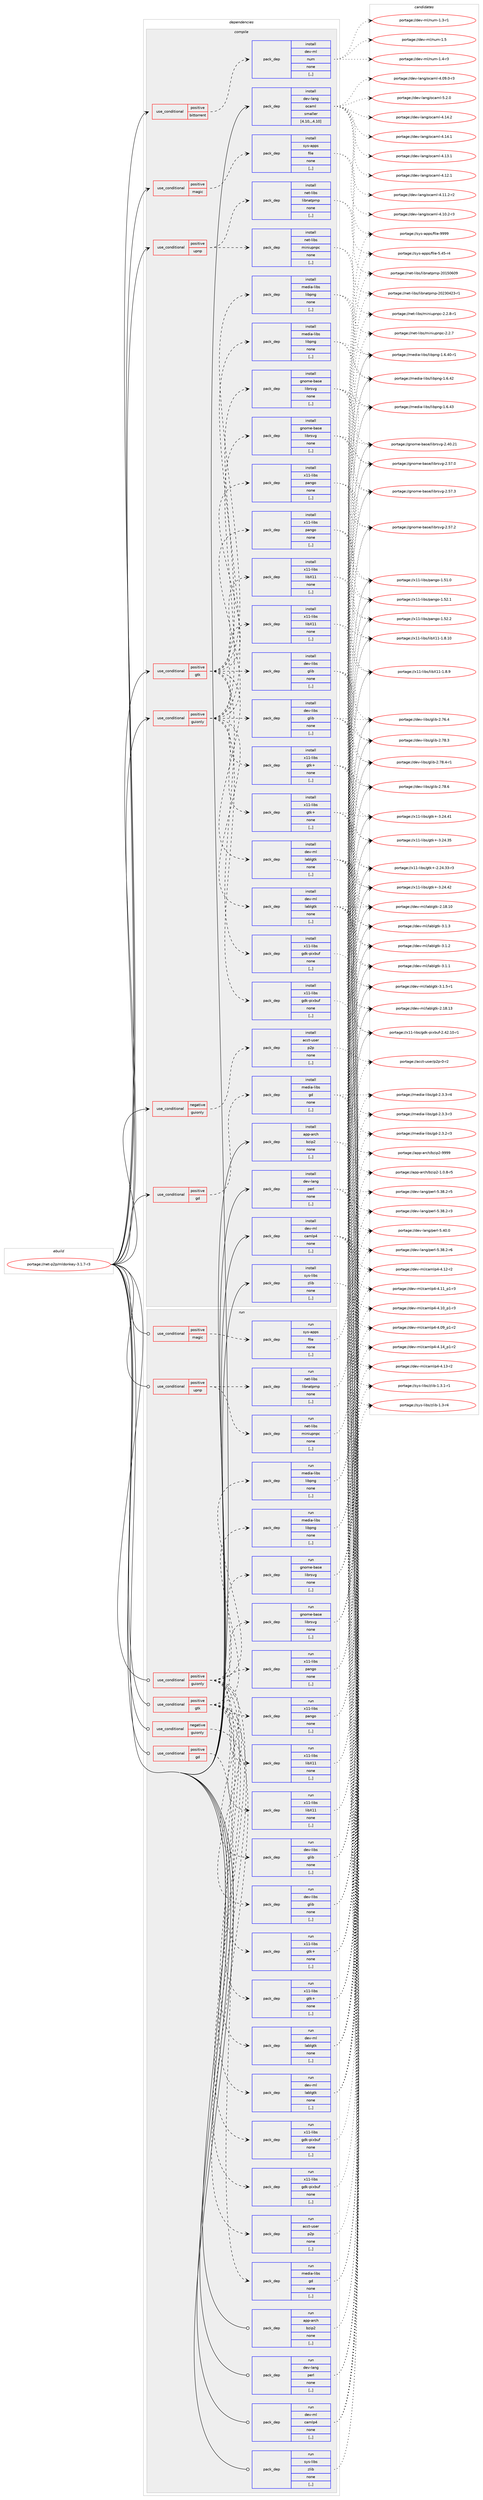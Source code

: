 digraph prolog {

# *************
# Graph options
# *************

newrank=true;
concentrate=true;
compound=true;
graph [rankdir=LR,fontname=Helvetica,fontsize=10,ranksep=1.5];#, ranksep=2.5, nodesep=0.2];
edge  [arrowhead=vee];
node  [fontname=Helvetica,fontsize=10];

# **********
# The ebuild
# **********

subgraph cluster_leftcol {
color=gray;
label=<<i>ebuild</i>>;
id [label="portage://net-p2p/mldonkey-3.1.7-r3", color=red, width=4, href="../net-p2p/mldonkey-3.1.7-r3.svg"];
}

# ****************
# The dependencies
# ****************

subgraph cluster_midcol {
color=gray;
label=<<i>dependencies</i>>;
subgraph cluster_compile {
fillcolor="#eeeeee";
style=filled;
label=<<i>compile</i>>;
subgraph cond100665 {
dependency381813 [label=<<TABLE BORDER="0" CELLBORDER="1" CELLSPACING="0" CELLPADDING="4"><TR><TD ROWSPAN="3" CELLPADDING="10">use_conditional</TD></TR><TR><TD>negative</TD></TR><TR><TD>guionly</TD></TR></TABLE>>, shape=none, color=red];
subgraph pack278404 {
dependency381814 [label=<<TABLE BORDER="0" CELLBORDER="1" CELLSPACING="0" CELLPADDING="4" WIDTH="220"><TR><TD ROWSPAN="6" CELLPADDING="30">pack_dep</TD></TR><TR><TD WIDTH="110">install</TD></TR><TR><TD>acct-user</TD></TR><TR><TD>p2p</TD></TR><TR><TD>none</TD></TR><TR><TD>[,,]</TD></TR></TABLE>>, shape=none, color=blue];
}
dependency381813:e -> dependency381814:w [weight=20,style="dashed",arrowhead="vee"];
}
id:e -> dependency381813:w [weight=20,style="solid",arrowhead="vee"];
subgraph cond100666 {
dependency381815 [label=<<TABLE BORDER="0" CELLBORDER="1" CELLSPACING="0" CELLPADDING="4"><TR><TD ROWSPAN="3" CELLPADDING="10">use_conditional</TD></TR><TR><TD>positive</TD></TR><TR><TD>bittorrent</TD></TR></TABLE>>, shape=none, color=red];
subgraph pack278405 {
dependency381816 [label=<<TABLE BORDER="0" CELLBORDER="1" CELLSPACING="0" CELLPADDING="4" WIDTH="220"><TR><TD ROWSPAN="6" CELLPADDING="30">pack_dep</TD></TR><TR><TD WIDTH="110">install</TD></TR><TR><TD>dev-ml</TD></TR><TR><TD>num</TD></TR><TR><TD>none</TD></TR><TR><TD>[,,]</TD></TR></TABLE>>, shape=none, color=blue];
}
dependency381815:e -> dependency381816:w [weight=20,style="dashed",arrowhead="vee"];
}
id:e -> dependency381815:w [weight=20,style="solid",arrowhead="vee"];
subgraph cond100667 {
dependency381817 [label=<<TABLE BORDER="0" CELLBORDER="1" CELLSPACING="0" CELLPADDING="4"><TR><TD ROWSPAN="3" CELLPADDING="10">use_conditional</TD></TR><TR><TD>positive</TD></TR><TR><TD>gd</TD></TR></TABLE>>, shape=none, color=red];
subgraph pack278406 {
dependency381818 [label=<<TABLE BORDER="0" CELLBORDER="1" CELLSPACING="0" CELLPADDING="4" WIDTH="220"><TR><TD ROWSPAN="6" CELLPADDING="30">pack_dep</TD></TR><TR><TD WIDTH="110">install</TD></TR><TR><TD>media-libs</TD></TR><TR><TD>gd</TD></TR><TR><TD>none</TD></TR><TR><TD>[,,]</TD></TR></TABLE>>, shape=none, color=blue];
}
dependency381817:e -> dependency381818:w [weight=20,style="dashed",arrowhead="vee"];
}
id:e -> dependency381817:w [weight=20,style="solid",arrowhead="vee"];
subgraph cond100668 {
dependency381819 [label=<<TABLE BORDER="0" CELLBORDER="1" CELLSPACING="0" CELLPADDING="4"><TR><TD ROWSPAN="3" CELLPADDING="10">use_conditional</TD></TR><TR><TD>positive</TD></TR><TR><TD>gtk</TD></TR></TABLE>>, shape=none, color=red];
subgraph pack278407 {
dependency381820 [label=<<TABLE BORDER="0" CELLBORDER="1" CELLSPACING="0" CELLPADDING="4" WIDTH="220"><TR><TD ROWSPAN="6" CELLPADDING="30">pack_dep</TD></TR><TR><TD WIDTH="110">install</TD></TR><TR><TD>dev-libs</TD></TR><TR><TD>glib</TD></TR><TR><TD>none</TD></TR><TR><TD>[,,]</TD></TR></TABLE>>, shape=none, color=blue];
}
dependency381819:e -> dependency381820:w [weight=20,style="dashed",arrowhead="vee"];
subgraph pack278408 {
dependency381821 [label=<<TABLE BORDER="0" CELLBORDER="1" CELLSPACING="0" CELLPADDING="4" WIDTH="220"><TR><TD ROWSPAN="6" CELLPADDING="30">pack_dep</TD></TR><TR><TD WIDTH="110">install</TD></TR><TR><TD>dev-ml</TD></TR><TR><TD>lablgtk</TD></TR><TR><TD>none</TD></TR><TR><TD>[,,]</TD></TR></TABLE>>, shape=none, color=blue];
}
dependency381819:e -> dependency381821:w [weight=20,style="dashed",arrowhead="vee"];
subgraph pack278409 {
dependency381822 [label=<<TABLE BORDER="0" CELLBORDER="1" CELLSPACING="0" CELLPADDING="4" WIDTH="220"><TR><TD ROWSPAN="6" CELLPADDING="30">pack_dep</TD></TR><TR><TD WIDTH="110">install</TD></TR><TR><TD>gnome-base</TD></TR><TR><TD>librsvg</TD></TR><TR><TD>none</TD></TR><TR><TD>[,,]</TD></TR></TABLE>>, shape=none, color=blue];
}
dependency381819:e -> dependency381822:w [weight=20,style="dashed",arrowhead="vee"];
subgraph pack278410 {
dependency381823 [label=<<TABLE BORDER="0" CELLBORDER="1" CELLSPACING="0" CELLPADDING="4" WIDTH="220"><TR><TD ROWSPAN="6" CELLPADDING="30">pack_dep</TD></TR><TR><TD WIDTH="110">install</TD></TR><TR><TD>media-libs</TD></TR><TR><TD>libpng</TD></TR><TR><TD>none</TD></TR><TR><TD>[,,]</TD></TR></TABLE>>, shape=none, color=blue];
}
dependency381819:e -> dependency381823:w [weight=20,style="dashed",arrowhead="vee"];
subgraph pack278411 {
dependency381824 [label=<<TABLE BORDER="0" CELLBORDER="1" CELLSPACING="0" CELLPADDING="4" WIDTH="220"><TR><TD ROWSPAN="6" CELLPADDING="30">pack_dep</TD></TR><TR><TD WIDTH="110">install</TD></TR><TR><TD>x11-libs</TD></TR><TR><TD>gdk-pixbuf</TD></TR><TR><TD>none</TD></TR><TR><TD>[,,]</TD></TR></TABLE>>, shape=none, color=blue];
}
dependency381819:e -> dependency381824:w [weight=20,style="dashed",arrowhead="vee"];
subgraph pack278412 {
dependency381825 [label=<<TABLE BORDER="0" CELLBORDER="1" CELLSPACING="0" CELLPADDING="4" WIDTH="220"><TR><TD ROWSPAN="6" CELLPADDING="30">pack_dep</TD></TR><TR><TD WIDTH="110">install</TD></TR><TR><TD>x11-libs</TD></TR><TR><TD>gtk+</TD></TR><TR><TD>none</TD></TR><TR><TD>[,,]</TD></TR></TABLE>>, shape=none, color=blue];
}
dependency381819:e -> dependency381825:w [weight=20,style="dashed",arrowhead="vee"];
subgraph pack278413 {
dependency381826 [label=<<TABLE BORDER="0" CELLBORDER="1" CELLSPACING="0" CELLPADDING="4" WIDTH="220"><TR><TD ROWSPAN="6" CELLPADDING="30">pack_dep</TD></TR><TR><TD WIDTH="110">install</TD></TR><TR><TD>x11-libs</TD></TR><TR><TD>libX11</TD></TR><TR><TD>none</TD></TR><TR><TD>[,,]</TD></TR></TABLE>>, shape=none, color=blue];
}
dependency381819:e -> dependency381826:w [weight=20,style="dashed",arrowhead="vee"];
subgraph pack278414 {
dependency381827 [label=<<TABLE BORDER="0" CELLBORDER="1" CELLSPACING="0" CELLPADDING="4" WIDTH="220"><TR><TD ROWSPAN="6" CELLPADDING="30">pack_dep</TD></TR><TR><TD WIDTH="110">install</TD></TR><TR><TD>x11-libs</TD></TR><TR><TD>pango</TD></TR><TR><TD>none</TD></TR><TR><TD>[,,]</TD></TR></TABLE>>, shape=none, color=blue];
}
dependency381819:e -> dependency381827:w [weight=20,style="dashed",arrowhead="vee"];
}
id:e -> dependency381819:w [weight=20,style="solid",arrowhead="vee"];
subgraph cond100669 {
dependency381828 [label=<<TABLE BORDER="0" CELLBORDER="1" CELLSPACING="0" CELLPADDING="4"><TR><TD ROWSPAN="3" CELLPADDING="10">use_conditional</TD></TR><TR><TD>positive</TD></TR><TR><TD>guionly</TD></TR></TABLE>>, shape=none, color=red];
subgraph pack278415 {
dependency381829 [label=<<TABLE BORDER="0" CELLBORDER="1" CELLSPACING="0" CELLPADDING="4" WIDTH="220"><TR><TD ROWSPAN="6" CELLPADDING="30">pack_dep</TD></TR><TR><TD WIDTH="110">install</TD></TR><TR><TD>dev-libs</TD></TR><TR><TD>glib</TD></TR><TR><TD>none</TD></TR><TR><TD>[,,]</TD></TR></TABLE>>, shape=none, color=blue];
}
dependency381828:e -> dependency381829:w [weight=20,style="dashed",arrowhead="vee"];
subgraph pack278416 {
dependency381830 [label=<<TABLE BORDER="0" CELLBORDER="1" CELLSPACING="0" CELLPADDING="4" WIDTH="220"><TR><TD ROWSPAN="6" CELLPADDING="30">pack_dep</TD></TR><TR><TD WIDTH="110">install</TD></TR><TR><TD>dev-ml</TD></TR><TR><TD>lablgtk</TD></TR><TR><TD>none</TD></TR><TR><TD>[,,]</TD></TR></TABLE>>, shape=none, color=blue];
}
dependency381828:e -> dependency381830:w [weight=20,style="dashed",arrowhead="vee"];
subgraph pack278417 {
dependency381831 [label=<<TABLE BORDER="0" CELLBORDER="1" CELLSPACING="0" CELLPADDING="4" WIDTH="220"><TR><TD ROWSPAN="6" CELLPADDING="30">pack_dep</TD></TR><TR><TD WIDTH="110">install</TD></TR><TR><TD>gnome-base</TD></TR><TR><TD>librsvg</TD></TR><TR><TD>none</TD></TR><TR><TD>[,,]</TD></TR></TABLE>>, shape=none, color=blue];
}
dependency381828:e -> dependency381831:w [weight=20,style="dashed",arrowhead="vee"];
subgraph pack278418 {
dependency381832 [label=<<TABLE BORDER="0" CELLBORDER="1" CELLSPACING="0" CELLPADDING="4" WIDTH="220"><TR><TD ROWSPAN="6" CELLPADDING="30">pack_dep</TD></TR><TR><TD WIDTH="110">install</TD></TR><TR><TD>media-libs</TD></TR><TR><TD>libpng</TD></TR><TR><TD>none</TD></TR><TR><TD>[,,]</TD></TR></TABLE>>, shape=none, color=blue];
}
dependency381828:e -> dependency381832:w [weight=20,style="dashed",arrowhead="vee"];
subgraph pack278419 {
dependency381833 [label=<<TABLE BORDER="0" CELLBORDER="1" CELLSPACING="0" CELLPADDING="4" WIDTH="220"><TR><TD ROWSPAN="6" CELLPADDING="30">pack_dep</TD></TR><TR><TD WIDTH="110">install</TD></TR><TR><TD>x11-libs</TD></TR><TR><TD>gdk-pixbuf</TD></TR><TR><TD>none</TD></TR><TR><TD>[,,]</TD></TR></TABLE>>, shape=none, color=blue];
}
dependency381828:e -> dependency381833:w [weight=20,style="dashed",arrowhead="vee"];
subgraph pack278420 {
dependency381834 [label=<<TABLE BORDER="0" CELLBORDER="1" CELLSPACING="0" CELLPADDING="4" WIDTH="220"><TR><TD ROWSPAN="6" CELLPADDING="30">pack_dep</TD></TR><TR><TD WIDTH="110">install</TD></TR><TR><TD>x11-libs</TD></TR><TR><TD>gtk+</TD></TR><TR><TD>none</TD></TR><TR><TD>[,,]</TD></TR></TABLE>>, shape=none, color=blue];
}
dependency381828:e -> dependency381834:w [weight=20,style="dashed",arrowhead="vee"];
subgraph pack278421 {
dependency381835 [label=<<TABLE BORDER="0" CELLBORDER="1" CELLSPACING="0" CELLPADDING="4" WIDTH="220"><TR><TD ROWSPAN="6" CELLPADDING="30">pack_dep</TD></TR><TR><TD WIDTH="110">install</TD></TR><TR><TD>x11-libs</TD></TR><TR><TD>libX11</TD></TR><TR><TD>none</TD></TR><TR><TD>[,,]</TD></TR></TABLE>>, shape=none, color=blue];
}
dependency381828:e -> dependency381835:w [weight=20,style="dashed",arrowhead="vee"];
subgraph pack278422 {
dependency381836 [label=<<TABLE BORDER="0" CELLBORDER="1" CELLSPACING="0" CELLPADDING="4" WIDTH="220"><TR><TD ROWSPAN="6" CELLPADDING="30">pack_dep</TD></TR><TR><TD WIDTH="110">install</TD></TR><TR><TD>x11-libs</TD></TR><TR><TD>pango</TD></TR><TR><TD>none</TD></TR><TR><TD>[,,]</TD></TR></TABLE>>, shape=none, color=blue];
}
dependency381828:e -> dependency381836:w [weight=20,style="dashed",arrowhead="vee"];
}
id:e -> dependency381828:w [weight=20,style="solid",arrowhead="vee"];
subgraph cond100670 {
dependency381837 [label=<<TABLE BORDER="0" CELLBORDER="1" CELLSPACING="0" CELLPADDING="4"><TR><TD ROWSPAN="3" CELLPADDING="10">use_conditional</TD></TR><TR><TD>positive</TD></TR><TR><TD>magic</TD></TR></TABLE>>, shape=none, color=red];
subgraph pack278423 {
dependency381838 [label=<<TABLE BORDER="0" CELLBORDER="1" CELLSPACING="0" CELLPADDING="4" WIDTH="220"><TR><TD ROWSPAN="6" CELLPADDING="30">pack_dep</TD></TR><TR><TD WIDTH="110">install</TD></TR><TR><TD>sys-apps</TD></TR><TR><TD>file</TD></TR><TR><TD>none</TD></TR><TR><TD>[,,]</TD></TR></TABLE>>, shape=none, color=blue];
}
dependency381837:e -> dependency381838:w [weight=20,style="dashed",arrowhead="vee"];
}
id:e -> dependency381837:w [weight=20,style="solid",arrowhead="vee"];
subgraph cond100671 {
dependency381839 [label=<<TABLE BORDER="0" CELLBORDER="1" CELLSPACING="0" CELLPADDING="4"><TR><TD ROWSPAN="3" CELLPADDING="10">use_conditional</TD></TR><TR><TD>positive</TD></TR><TR><TD>upnp</TD></TR></TABLE>>, shape=none, color=red];
subgraph pack278424 {
dependency381840 [label=<<TABLE BORDER="0" CELLBORDER="1" CELLSPACING="0" CELLPADDING="4" WIDTH="220"><TR><TD ROWSPAN="6" CELLPADDING="30">pack_dep</TD></TR><TR><TD WIDTH="110">install</TD></TR><TR><TD>net-libs</TD></TR><TR><TD>libnatpmp</TD></TR><TR><TD>none</TD></TR><TR><TD>[,,]</TD></TR></TABLE>>, shape=none, color=blue];
}
dependency381839:e -> dependency381840:w [weight=20,style="dashed",arrowhead="vee"];
subgraph pack278425 {
dependency381841 [label=<<TABLE BORDER="0" CELLBORDER="1" CELLSPACING="0" CELLPADDING="4" WIDTH="220"><TR><TD ROWSPAN="6" CELLPADDING="30">pack_dep</TD></TR><TR><TD WIDTH="110">install</TD></TR><TR><TD>net-libs</TD></TR><TR><TD>miniupnpc</TD></TR><TR><TD>none</TD></TR><TR><TD>[,,]</TD></TR></TABLE>>, shape=none, color=blue];
}
dependency381839:e -> dependency381841:w [weight=20,style="dashed",arrowhead="vee"];
}
id:e -> dependency381839:w [weight=20,style="solid",arrowhead="vee"];
subgraph pack278426 {
dependency381842 [label=<<TABLE BORDER="0" CELLBORDER="1" CELLSPACING="0" CELLPADDING="4" WIDTH="220"><TR><TD ROWSPAN="6" CELLPADDING="30">pack_dep</TD></TR><TR><TD WIDTH="110">install</TD></TR><TR><TD>app-arch</TD></TR><TR><TD>bzip2</TD></TR><TR><TD>none</TD></TR><TR><TD>[,,]</TD></TR></TABLE>>, shape=none, color=blue];
}
id:e -> dependency381842:w [weight=20,style="solid",arrowhead="vee"];
subgraph pack278427 {
dependency381843 [label=<<TABLE BORDER="0" CELLBORDER="1" CELLSPACING="0" CELLPADDING="4" WIDTH="220"><TR><TD ROWSPAN="6" CELLPADDING="30">pack_dep</TD></TR><TR><TD WIDTH="110">install</TD></TR><TR><TD>dev-lang</TD></TR><TR><TD>ocaml</TD></TR><TR><TD>smaller</TD></TR><TR><TD>[4.10,,,4.10]</TD></TR></TABLE>>, shape=none, color=blue];
}
id:e -> dependency381843:w [weight=20,style="solid",arrowhead="vee"];
subgraph pack278428 {
dependency381844 [label=<<TABLE BORDER="0" CELLBORDER="1" CELLSPACING="0" CELLPADDING="4" WIDTH="220"><TR><TD ROWSPAN="6" CELLPADDING="30">pack_dep</TD></TR><TR><TD WIDTH="110">install</TD></TR><TR><TD>dev-lang</TD></TR><TR><TD>perl</TD></TR><TR><TD>none</TD></TR><TR><TD>[,,]</TD></TR></TABLE>>, shape=none, color=blue];
}
id:e -> dependency381844:w [weight=20,style="solid",arrowhead="vee"];
subgraph pack278429 {
dependency381845 [label=<<TABLE BORDER="0" CELLBORDER="1" CELLSPACING="0" CELLPADDING="4" WIDTH="220"><TR><TD ROWSPAN="6" CELLPADDING="30">pack_dep</TD></TR><TR><TD WIDTH="110">install</TD></TR><TR><TD>dev-ml</TD></TR><TR><TD>camlp4</TD></TR><TR><TD>none</TD></TR><TR><TD>[,,]</TD></TR></TABLE>>, shape=none, color=blue];
}
id:e -> dependency381845:w [weight=20,style="solid",arrowhead="vee"];
subgraph pack278430 {
dependency381846 [label=<<TABLE BORDER="0" CELLBORDER="1" CELLSPACING="0" CELLPADDING="4" WIDTH="220"><TR><TD ROWSPAN="6" CELLPADDING="30">pack_dep</TD></TR><TR><TD WIDTH="110">install</TD></TR><TR><TD>sys-libs</TD></TR><TR><TD>zlib</TD></TR><TR><TD>none</TD></TR><TR><TD>[,,]</TD></TR></TABLE>>, shape=none, color=blue];
}
id:e -> dependency381846:w [weight=20,style="solid",arrowhead="vee"];
}
subgraph cluster_compileandrun {
fillcolor="#eeeeee";
style=filled;
label=<<i>compile and run</i>>;
}
subgraph cluster_run {
fillcolor="#eeeeee";
style=filled;
label=<<i>run</i>>;
subgraph cond100672 {
dependency381847 [label=<<TABLE BORDER="0" CELLBORDER="1" CELLSPACING="0" CELLPADDING="4"><TR><TD ROWSPAN="3" CELLPADDING="10">use_conditional</TD></TR><TR><TD>negative</TD></TR><TR><TD>guionly</TD></TR></TABLE>>, shape=none, color=red];
subgraph pack278431 {
dependency381848 [label=<<TABLE BORDER="0" CELLBORDER="1" CELLSPACING="0" CELLPADDING="4" WIDTH="220"><TR><TD ROWSPAN="6" CELLPADDING="30">pack_dep</TD></TR><TR><TD WIDTH="110">run</TD></TR><TR><TD>acct-user</TD></TR><TR><TD>p2p</TD></TR><TR><TD>none</TD></TR><TR><TD>[,,]</TD></TR></TABLE>>, shape=none, color=blue];
}
dependency381847:e -> dependency381848:w [weight=20,style="dashed",arrowhead="vee"];
}
id:e -> dependency381847:w [weight=20,style="solid",arrowhead="odot"];
subgraph cond100673 {
dependency381849 [label=<<TABLE BORDER="0" CELLBORDER="1" CELLSPACING="0" CELLPADDING="4"><TR><TD ROWSPAN="3" CELLPADDING="10">use_conditional</TD></TR><TR><TD>positive</TD></TR><TR><TD>gd</TD></TR></TABLE>>, shape=none, color=red];
subgraph pack278432 {
dependency381850 [label=<<TABLE BORDER="0" CELLBORDER="1" CELLSPACING="0" CELLPADDING="4" WIDTH="220"><TR><TD ROWSPAN="6" CELLPADDING="30">pack_dep</TD></TR><TR><TD WIDTH="110">run</TD></TR><TR><TD>media-libs</TD></TR><TR><TD>gd</TD></TR><TR><TD>none</TD></TR><TR><TD>[,,]</TD></TR></TABLE>>, shape=none, color=blue];
}
dependency381849:e -> dependency381850:w [weight=20,style="dashed",arrowhead="vee"];
}
id:e -> dependency381849:w [weight=20,style="solid",arrowhead="odot"];
subgraph cond100674 {
dependency381851 [label=<<TABLE BORDER="0" CELLBORDER="1" CELLSPACING="0" CELLPADDING="4"><TR><TD ROWSPAN="3" CELLPADDING="10">use_conditional</TD></TR><TR><TD>positive</TD></TR><TR><TD>gtk</TD></TR></TABLE>>, shape=none, color=red];
subgraph pack278433 {
dependency381852 [label=<<TABLE BORDER="0" CELLBORDER="1" CELLSPACING="0" CELLPADDING="4" WIDTH="220"><TR><TD ROWSPAN="6" CELLPADDING="30">pack_dep</TD></TR><TR><TD WIDTH="110">run</TD></TR><TR><TD>dev-libs</TD></TR><TR><TD>glib</TD></TR><TR><TD>none</TD></TR><TR><TD>[,,]</TD></TR></TABLE>>, shape=none, color=blue];
}
dependency381851:e -> dependency381852:w [weight=20,style="dashed",arrowhead="vee"];
subgraph pack278434 {
dependency381853 [label=<<TABLE BORDER="0" CELLBORDER="1" CELLSPACING="0" CELLPADDING="4" WIDTH="220"><TR><TD ROWSPAN="6" CELLPADDING="30">pack_dep</TD></TR><TR><TD WIDTH="110">run</TD></TR><TR><TD>dev-ml</TD></TR><TR><TD>lablgtk</TD></TR><TR><TD>none</TD></TR><TR><TD>[,,]</TD></TR></TABLE>>, shape=none, color=blue];
}
dependency381851:e -> dependency381853:w [weight=20,style="dashed",arrowhead="vee"];
subgraph pack278435 {
dependency381854 [label=<<TABLE BORDER="0" CELLBORDER="1" CELLSPACING="0" CELLPADDING="4" WIDTH="220"><TR><TD ROWSPAN="6" CELLPADDING="30">pack_dep</TD></TR><TR><TD WIDTH="110">run</TD></TR><TR><TD>gnome-base</TD></TR><TR><TD>librsvg</TD></TR><TR><TD>none</TD></TR><TR><TD>[,,]</TD></TR></TABLE>>, shape=none, color=blue];
}
dependency381851:e -> dependency381854:w [weight=20,style="dashed",arrowhead="vee"];
subgraph pack278436 {
dependency381855 [label=<<TABLE BORDER="0" CELLBORDER="1" CELLSPACING="0" CELLPADDING="4" WIDTH="220"><TR><TD ROWSPAN="6" CELLPADDING="30">pack_dep</TD></TR><TR><TD WIDTH="110">run</TD></TR><TR><TD>media-libs</TD></TR><TR><TD>libpng</TD></TR><TR><TD>none</TD></TR><TR><TD>[,,]</TD></TR></TABLE>>, shape=none, color=blue];
}
dependency381851:e -> dependency381855:w [weight=20,style="dashed",arrowhead="vee"];
subgraph pack278437 {
dependency381856 [label=<<TABLE BORDER="0" CELLBORDER="1" CELLSPACING="0" CELLPADDING="4" WIDTH="220"><TR><TD ROWSPAN="6" CELLPADDING="30">pack_dep</TD></TR><TR><TD WIDTH="110">run</TD></TR><TR><TD>x11-libs</TD></TR><TR><TD>gdk-pixbuf</TD></TR><TR><TD>none</TD></TR><TR><TD>[,,]</TD></TR></TABLE>>, shape=none, color=blue];
}
dependency381851:e -> dependency381856:w [weight=20,style="dashed",arrowhead="vee"];
subgraph pack278438 {
dependency381857 [label=<<TABLE BORDER="0" CELLBORDER="1" CELLSPACING="0" CELLPADDING="4" WIDTH="220"><TR><TD ROWSPAN="6" CELLPADDING="30">pack_dep</TD></TR><TR><TD WIDTH="110">run</TD></TR><TR><TD>x11-libs</TD></TR><TR><TD>gtk+</TD></TR><TR><TD>none</TD></TR><TR><TD>[,,]</TD></TR></TABLE>>, shape=none, color=blue];
}
dependency381851:e -> dependency381857:w [weight=20,style="dashed",arrowhead="vee"];
subgraph pack278439 {
dependency381858 [label=<<TABLE BORDER="0" CELLBORDER="1" CELLSPACING="0" CELLPADDING="4" WIDTH="220"><TR><TD ROWSPAN="6" CELLPADDING="30">pack_dep</TD></TR><TR><TD WIDTH="110">run</TD></TR><TR><TD>x11-libs</TD></TR><TR><TD>libX11</TD></TR><TR><TD>none</TD></TR><TR><TD>[,,]</TD></TR></TABLE>>, shape=none, color=blue];
}
dependency381851:e -> dependency381858:w [weight=20,style="dashed",arrowhead="vee"];
subgraph pack278440 {
dependency381859 [label=<<TABLE BORDER="0" CELLBORDER="1" CELLSPACING="0" CELLPADDING="4" WIDTH="220"><TR><TD ROWSPAN="6" CELLPADDING="30">pack_dep</TD></TR><TR><TD WIDTH="110">run</TD></TR><TR><TD>x11-libs</TD></TR><TR><TD>pango</TD></TR><TR><TD>none</TD></TR><TR><TD>[,,]</TD></TR></TABLE>>, shape=none, color=blue];
}
dependency381851:e -> dependency381859:w [weight=20,style="dashed",arrowhead="vee"];
}
id:e -> dependency381851:w [weight=20,style="solid",arrowhead="odot"];
subgraph cond100675 {
dependency381860 [label=<<TABLE BORDER="0" CELLBORDER="1" CELLSPACING="0" CELLPADDING="4"><TR><TD ROWSPAN="3" CELLPADDING="10">use_conditional</TD></TR><TR><TD>positive</TD></TR><TR><TD>guionly</TD></TR></TABLE>>, shape=none, color=red];
subgraph pack278441 {
dependency381861 [label=<<TABLE BORDER="0" CELLBORDER="1" CELLSPACING="0" CELLPADDING="4" WIDTH="220"><TR><TD ROWSPAN="6" CELLPADDING="30">pack_dep</TD></TR><TR><TD WIDTH="110">run</TD></TR><TR><TD>dev-libs</TD></TR><TR><TD>glib</TD></TR><TR><TD>none</TD></TR><TR><TD>[,,]</TD></TR></TABLE>>, shape=none, color=blue];
}
dependency381860:e -> dependency381861:w [weight=20,style="dashed",arrowhead="vee"];
subgraph pack278442 {
dependency381862 [label=<<TABLE BORDER="0" CELLBORDER="1" CELLSPACING="0" CELLPADDING="4" WIDTH="220"><TR><TD ROWSPAN="6" CELLPADDING="30">pack_dep</TD></TR><TR><TD WIDTH="110">run</TD></TR><TR><TD>dev-ml</TD></TR><TR><TD>lablgtk</TD></TR><TR><TD>none</TD></TR><TR><TD>[,,]</TD></TR></TABLE>>, shape=none, color=blue];
}
dependency381860:e -> dependency381862:w [weight=20,style="dashed",arrowhead="vee"];
subgraph pack278443 {
dependency381863 [label=<<TABLE BORDER="0" CELLBORDER="1" CELLSPACING="0" CELLPADDING="4" WIDTH="220"><TR><TD ROWSPAN="6" CELLPADDING="30">pack_dep</TD></TR><TR><TD WIDTH="110">run</TD></TR><TR><TD>gnome-base</TD></TR><TR><TD>librsvg</TD></TR><TR><TD>none</TD></TR><TR><TD>[,,]</TD></TR></TABLE>>, shape=none, color=blue];
}
dependency381860:e -> dependency381863:w [weight=20,style="dashed",arrowhead="vee"];
subgraph pack278444 {
dependency381864 [label=<<TABLE BORDER="0" CELLBORDER="1" CELLSPACING="0" CELLPADDING="4" WIDTH="220"><TR><TD ROWSPAN="6" CELLPADDING="30">pack_dep</TD></TR><TR><TD WIDTH="110">run</TD></TR><TR><TD>media-libs</TD></TR><TR><TD>libpng</TD></TR><TR><TD>none</TD></TR><TR><TD>[,,]</TD></TR></TABLE>>, shape=none, color=blue];
}
dependency381860:e -> dependency381864:w [weight=20,style="dashed",arrowhead="vee"];
subgraph pack278445 {
dependency381865 [label=<<TABLE BORDER="0" CELLBORDER="1" CELLSPACING="0" CELLPADDING="4" WIDTH="220"><TR><TD ROWSPAN="6" CELLPADDING="30">pack_dep</TD></TR><TR><TD WIDTH="110">run</TD></TR><TR><TD>x11-libs</TD></TR><TR><TD>gdk-pixbuf</TD></TR><TR><TD>none</TD></TR><TR><TD>[,,]</TD></TR></TABLE>>, shape=none, color=blue];
}
dependency381860:e -> dependency381865:w [weight=20,style="dashed",arrowhead="vee"];
subgraph pack278446 {
dependency381866 [label=<<TABLE BORDER="0" CELLBORDER="1" CELLSPACING="0" CELLPADDING="4" WIDTH="220"><TR><TD ROWSPAN="6" CELLPADDING="30">pack_dep</TD></TR><TR><TD WIDTH="110">run</TD></TR><TR><TD>x11-libs</TD></TR><TR><TD>gtk+</TD></TR><TR><TD>none</TD></TR><TR><TD>[,,]</TD></TR></TABLE>>, shape=none, color=blue];
}
dependency381860:e -> dependency381866:w [weight=20,style="dashed",arrowhead="vee"];
subgraph pack278447 {
dependency381867 [label=<<TABLE BORDER="0" CELLBORDER="1" CELLSPACING="0" CELLPADDING="4" WIDTH="220"><TR><TD ROWSPAN="6" CELLPADDING="30">pack_dep</TD></TR><TR><TD WIDTH="110">run</TD></TR><TR><TD>x11-libs</TD></TR><TR><TD>libX11</TD></TR><TR><TD>none</TD></TR><TR><TD>[,,]</TD></TR></TABLE>>, shape=none, color=blue];
}
dependency381860:e -> dependency381867:w [weight=20,style="dashed",arrowhead="vee"];
subgraph pack278448 {
dependency381868 [label=<<TABLE BORDER="0" CELLBORDER="1" CELLSPACING="0" CELLPADDING="4" WIDTH="220"><TR><TD ROWSPAN="6" CELLPADDING="30">pack_dep</TD></TR><TR><TD WIDTH="110">run</TD></TR><TR><TD>x11-libs</TD></TR><TR><TD>pango</TD></TR><TR><TD>none</TD></TR><TR><TD>[,,]</TD></TR></TABLE>>, shape=none, color=blue];
}
dependency381860:e -> dependency381868:w [weight=20,style="dashed",arrowhead="vee"];
}
id:e -> dependency381860:w [weight=20,style="solid",arrowhead="odot"];
subgraph cond100676 {
dependency381869 [label=<<TABLE BORDER="0" CELLBORDER="1" CELLSPACING="0" CELLPADDING="4"><TR><TD ROWSPAN="3" CELLPADDING="10">use_conditional</TD></TR><TR><TD>positive</TD></TR><TR><TD>magic</TD></TR></TABLE>>, shape=none, color=red];
subgraph pack278449 {
dependency381870 [label=<<TABLE BORDER="0" CELLBORDER="1" CELLSPACING="0" CELLPADDING="4" WIDTH="220"><TR><TD ROWSPAN="6" CELLPADDING="30">pack_dep</TD></TR><TR><TD WIDTH="110">run</TD></TR><TR><TD>sys-apps</TD></TR><TR><TD>file</TD></TR><TR><TD>none</TD></TR><TR><TD>[,,]</TD></TR></TABLE>>, shape=none, color=blue];
}
dependency381869:e -> dependency381870:w [weight=20,style="dashed",arrowhead="vee"];
}
id:e -> dependency381869:w [weight=20,style="solid",arrowhead="odot"];
subgraph cond100677 {
dependency381871 [label=<<TABLE BORDER="0" CELLBORDER="1" CELLSPACING="0" CELLPADDING="4"><TR><TD ROWSPAN="3" CELLPADDING="10">use_conditional</TD></TR><TR><TD>positive</TD></TR><TR><TD>upnp</TD></TR></TABLE>>, shape=none, color=red];
subgraph pack278450 {
dependency381872 [label=<<TABLE BORDER="0" CELLBORDER="1" CELLSPACING="0" CELLPADDING="4" WIDTH="220"><TR><TD ROWSPAN="6" CELLPADDING="30">pack_dep</TD></TR><TR><TD WIDTH="110">run</TD></TR><TR><TD>net-libs</TD></TR><TR><TD>libnatpmp</TD></TR><TR><TD>none</TD></TR><TR><TD>[,,]</TD></TR></TABLE>>, shape=none, color=blue];
}
dependency381871:e -> dependency381872:w [weight=20,style="dashed",arrowhead="vee"];
subgraph pack278451 {
dependency381873 [label=<<TABLE BORDER="0" CELLBORDER="1" CELLSPACING="0" CELLPADDING="4" WIDTH="220"><TR><TD ROWSPAN="6" CELLPADDING="30">pack_dep</TD></TR><TR><TD WIDTH="110">run</TD></TR><TR><TD>net-libs</TD></TR><TR><TD>miniupnpc</TD></TR><TR><TD>none</TD></TR><TR><TD>[,,]</TD></TR></TABLE>>, shape=none, color=blue];
}
dependency381871:e -> dependency381873:w [weight=20,style="dashed",arrowhead="vee"];
}
id:e -> dependency381871:w [weight=20,style="solid",arrowhead="odot"];
subgraph pack278452 {
dependency381874 [label=<<TABLE BORDER="0" CELLBORDER="1" CELLSPACING="0" CELLPADDING="4" WIDTH="220"><TR><TD ROWSPAN="6" CELLPADDING="30">pack_dep</TD></TR><TR><TD WIDTH="110">run</TD></TR><TR><TD>app-arch</TD></TR><TR><TD>bzip2</TD></TR><TR><TD>none</TD></TR><TR><TD>[,,]</TD></TR></TABLE>>, shape=none, color=blue];
}
id:e -> dependency381874:w [weight=20,style="solid",arrowhead="odot"];
subgraph pack278453 {
dependency381875 [label=<<TABLE BORDER="0" CELLBORDER="1" CELLSPACING="0" CELLPADDING="4" WIDTH="220"><TR><TD ROWSPAN="6" CELLPADDING="30">pack_dep</TD></TR><TR><TD WIDTH="110">run</TD></TR><TR><TD>dev-lang</TD></TR><TR><TD>perl</TD></TR><TR><TD>none</TD></TR><TR><TD>[,,]</TD></TR></TABLE>>, shape=none, color=blue];
}
id:e -> dependency381875:w [weight=20,style="solid",arrowhead="odot"];
subgraph pack278454 {
dependency381876 [label=<<TABLE BORDER="0" CELLBORDER="1" CELLSPACING="0" CELLPADDING="4" WIDTH="220"><TR><TD ROWSPAN="6" CELLPADDING="30">pack_dep</TD></TR><TR><TD WIDTH="110">run</TD></TR><TR><TD>dev-ml</TD></TR><TR><TD>camlp4</TD></TR><TR><TD>none</TD></TR><TR><TD>[,,]</TD></TR></TABLE>>, shape=none, color=blue];
}
id:e -> dependency381876:w [weight=20,style="solid",arrowhead="odot"];
subgraph pack278455 {
dependency381877 [label=<<TABLE BORDER="0" CELLBORDER="1" CELLSPACING="0" CELLPADDING="4" WIDTH="220"><TR><TD ROWSPAN="6" CELLPADDING="30">pack_dep</TD></TR><TR><TD WIDTH="110">run</TD></TR><TR><TD>sys-libs</TD></TR><TR><TD>zlib</TD></TR><TR><TD>none</TD></TR><TR><TD>[,,]</TD></TR></TABLE>>, shape=none, color=blue];
}
id:e -> dependency381877:w [weight=20,style="solid",arrowhead="odot"];
}
}

# **************
# The candidates
# **************

subgraph cluster_choices {
rank=same;
color=gray;
label=<<i>candidates</i>>;

subgraph choice278404 {
color=black;
nodesep=1;
choice97999911645117115101114471125011245484511450 [label="portage://acct-user/p2p-0-r2", color=red, width=4,href="../acct-user/p2p-0-r2.svg"];
dependency381814:e -> choice97999911645117115101114471125011245484511450:w [style=dotted,weight="100"];
}
subgraph choice278405 {
color=black;
nodesep=1;
choice100101118451091084711011710945494653 [label="portage://dev-ml/num-1.5", color=red, width=4,href="../dev-ml/num-1.5.svg"];
choice1001011184510910847110117109454946524511451 [label="portage://dev-ml/num-1.4-r3", color=red, width=4,href="../dev-ml/num-1.4-r3.svg"];
choice1001011184510910847110117109454946514511449 [label="portage://dev-ml/num-1.3-r1", color=red, width=4,href="../dev-ml/num-1.3-r1.svg"];
dependency381816:e -> choice100101118451091084711011710945494653:w [style=dotted,weight="100"];
dependency381816:e -> choice1001011184510910847110117109454946524511451:w [style=dotted,weight="100"];
dependency381816:e -> choice1001011184510910847110117109454946514511449:w [style=dotted,weight="100"];
}
subgraph choice278406 {
color=black;
nodesep=1;
choice109101100105974510810598115471031004550465146514511452 [label="portage://media-libs/gd-2.3.3-r4", color=red, width=4,href="../media-libs/gd-2.3.3-r4.svg"];
choice109101100105974510810598115471031004550465146514511451 [label="portage://media-libs/gd-2.3.3-r3", color=red, width=4,href="../media-libs/gd-2.3.3-r3.svg"];
choice109101100105974510810598115471031004550465146504511451 [label="portage://media-libs/gd-2.3.2-r3", color=red, width=4,href="../media-libs/gd-2.3.2-r3.svg"];
dependency381818:e -> choice109101100105974510810598115471031004550465146514511452:w [style=dotted,weight="100"];
dependency381818:e -> choice109101100105974510810598115471031004550465146514511451:w [style=dotted,weight="100"];
dependency381818:e -> choice109101100105974510810598115471031004550465146504511451:w [style=dotted,weight="100"];
}
subgraph choice278407 {
color=black;
nodesep=1;
choice1001011184510810598115471031081059845504655564654 [label="portage://dev-libs/glib-2.78.6", color=red, width=4,href="../dev-libs/glib-2.78.6.svg"];
choice10010111845108105981154710310810598455046555646524511449 [label="portage://dev-libs/glib-2.78.4-r1", color=red, width=4,href="../dev-libs/glib-2.78.4-r1.svg"];
choice1001011184510810598115471031081059845504655564651 [label="portage://dev-libs/glib-2.78.3", color=red, width=4,href="../dev-libs/glib-2.78.3.svg"];
choice1001011184510810598115471031081059845504655544652 [label="portage://dev-libs/glib-2.76.4", color=red, width=4,href="../dev-libs/glib-2.76.4.svg"];
dependency381820:e -> choice1001011184510810598115471031081059845504655564654:w [style=dotted,weight="100"];
dependency381820:e -> choice10010111845108105981154710310810598455046555646524511449:w [style=dotted,weight="100"];
dependency381820:e -> choice1001011184510810598115471031081059845504655564651:w [style=dotted,weight="100"];
dependency381820:e -> choice1001011184510810598115471031081059845504655544652:w [style=dotted,weight="100"];
}
subgraph choice278408 {
color=black;
nodesep=1;
choice100101118451091084710897981081031161074551464946534511449 [label="portage://dev-ml/lablgtk-3.1.5-r1", color=red, width=4,href="../dev-ml/lablgtk-3.1.5-r1.svg"];
choice10010111845109108471089798108103116107455146494651 [label="portage://dev-ml/lablgtk-3.1.3", color=red, width=4,href="../dev-ml/lablgtk-3.1.3.svg"];
choice10010111845109108471089798108103116107455146494650 [label="portage://dev-ml/lablgtk-3.1.2", color=red, width=4,href="../dev-ml/lablgtk-3.1.2.svg"];
choice10010111845109108471089798108103116107455146494649 [label="portage://dev-ml/lablgtk-3.1.1", color=red, width=4,href="../dev-ml/lablgtk-3.1.1.svg"];
choice100101118451091084710897981081031161074550464956464951 [label="portage://dev-ml/lablgtk-2.18.13", color=red, width=4,href="../dev-ml/lablgtk-2.18.13.svg"];
choice100101118451091084710897981081031161074550464956464948 [label="portage://dev-ml/lablgtk-2.18.10", color=red, width=4,href="../dev-ml/lablgtk-2.18.10.svg"];
dependency381821:e -> choice100101118451091084710897981081031161074551464946534511449:w [style=dotted,weight="100"];
dependency381821:e -> choice10010111845109108471089798108103116107455146494651:w [style=dotted,weight="100"];
dependency381821:e -> choice10010111845109108471089798108103116107455146494650:w [style=dotted,weight="100"];
dependency381821:e -> choice10010111845109108471089798108103116107455146494649:w [style=dotted,weight="100"];
dependency381821:e -> choice100101118451091084710897981081031161074550464956464951:w [style=dotted,weight="100"];
dependency381821:e -> choice100101118451091084710897981081031161074550464956464948:w [style=dotted,weight="100"];
}
subgraph choice278409 {
color=black;
nodesep=1;
choice103110111109101459897115101471081059811411511810345504653554651 [label="portage://gnome-base/librsvg-2.57.3", color=red, width=4,href="../gnome-base/librsvg-2.57.3.svg"];
choice103110111109101459897115101471081059811411511810345504653554650 [label="portage://gnome-base/librsvg-2.57.2", color=red, width=4,href="../gnome-base/librsvg-2.57.2.svg"];
choice103110111109101459897115101471081059811411511810345504653554648 [label="portage://gnome-base/librsvg-2.57.0", color=red, width=4,href="../gnome-base/librsvg-2.57.0.svg"];
choice10311011110910145989711510147108105981141151181034550465248465049 [label="portage://gnome-base/librsvg-2.40.21", color=red, width=4,href="../gnome-base/librsvg-2.40.21.svg"];
dependency381822:e -> choice103110111109101459897115101471081059811411511810345504653554651:w [style=dotted,weight="100"];
dependency381822:e -> choice103110111109101459897115101471081059811411511810345504653554650:w [style=dotted,weight="100"];
dependency381822:e -> choice103110111109101459897115101471081059811411511810345504653554648:w [style=dotted,weight="100"];
dependency381822:e -> choice10311011110910145989711510147108105981141151181034550465248465049:w [style=dotted,weight="100"];
}
subgraph choice278410 {
color=black;
nodesep=1;
choice109101100105974510810598115471081059811211010345494654465251 [label="portage://media-libs/libpng-1.6.43", color=red, width=4,href="../media-libs/libpng-1.6.43.svg"];
choice109101100105974510810598115471081059811211010345494654465250 [label="portage://media-libs/libpng-1.6.42", color=red, width=4,href="../media-libs/libpng-1.6.42.svg"];
choice1091011001059745108105981154710810598112110103454946544652484511449 [label="portage://media-libs/libpng-1.6.40-r1", color=red, width=4,href="../media-libs/libpng-1.6.40-r1.svg"];
dependency381823:e -> choice109101100105974510810598115471081059811211010345494654465251:w [style=dotted,weight="100"];
dependency381823:e -> choice109101100105974510810598115471081059811211010345494654465250:w [style=dotted,weight="100"];
dependency381823:e -> choice1091011001059745108105981154710810598112110103454946544652484511449:w [style=dotted,weight="100"];
}
subgraph choice278411 {
color=black;
nodesep=1;
choice1204949451081059811547103100107451121051209811710245504652504649484511449 [label="portage://x11-libs/gdk-pixbuf-2.42.10-r1", color=red, width=4,href="../x11-libs/gdk-pixbuf-2.42.10-r1.svg"];
dependency381824:e -> choice1204949451081059811547103100107451121051209811710245504652504649484511449:w [style=dotted,weight="100"];
}
subgraph choice278412 {
color=black;
nodesep=1;
choice1204949451081059811547103116107434551465052465250 [label="portage://x11-libs/gtk+-3.24.42", color=red, width=4,href="../x11-libs/gtk+-3.24.42.svg"];
choice1204949451081059811547103116107434551465052465249 [label="portage://x11-libs/gtk+-3.24.41", color=red, width=4,href="../x11-libs/gtk+-3.24.41.svg"];
choice1204949451081059811547103116107434551465052465153 [label="portage://x11-libs/gtk+-3.24.35", color=red, width=4,href="../x11-libs/gtk+-3.24.35.svg"];
choice12049494510810598115471031161074345504650524651514511451 [label="portage://x11-libs/gtk+-2.24.33-r3", color=red, width=4,href="../x11-libs/gtk+-2.24.33-r3.svg"];
dependency381825:e -> choice1204949451081059811547103116107434551465052465250:w [style=dotted,weight="100"];
dependency381825:e -> choice1204949451081059811547103116107434551465052465249:w [style=dotted,weight="100"];
dependency381825:e -> choice1204949451081059811547103116107434551465052465153:w [style=dotted,weight="100"];
dependency381825:e -> choice12049494510810598115471031161074345504650524651514511451:w [style=dotted,weight="100"];
}
subgraph choice278413 {
color=black;
nodesep=1;
choice12049494510810598115471081059888494945494656464948 [label="portage://x11-libs/libX11-1.8.10", color=red, width=4,href="../x11-libs/libX11-1.8.10.svg"];
choice120494945108105981154710810598884949454946564657 [label="portage://x11-libs/libX11-1.8.9", color=red, width=4,href="../x11-libs/libX11-1.8.9.svg"];
dependency381826:e -> choice12049494510810598115471081059888494945494656464948:w [style=dotted,weight="100"];
dependency381826:e -> choice120494945108105981154710810598884949454946564657:w [style=dotted,weight="100"];
}
subgraph choice278414 {
color=black;
nodesep=1;
choice12049494510810598115471129711010311145494653504650 [label="portage://x11-libs/pango-1.52.2", color=red, width=4,href="../x11-libs/pango-1.52.2.svg"];
choice12049494510810598115471129711010311145494653504649 [label="portage://x11-libs/pango-1.52.1", color=red, width=4,href="../x11-libs/pango-1.52.1.svg"];
choice12049494510810598115471129711010311145494653494648 [label="portage://x11-libs/pango-1.51.0", color=red, width=4,href="../x11-libs/pango-1.51.0.svg"];
dependency381827:e -> choice12049494510810598115471129711010311145494653504650:w [style=dotted,weight="100"];
dependency381827:e -> choice12049494510810598115471129711010311145494653504649:w [style=dotted,weight="100"];
dependency381827:e -> choice12049494510810598115471129711010311145494653494648:w [style=dotted,weight="100"];
}
subgraph choice278415 {
color=black;
nodesep=1;
choice1001011184510810598115471031081059845504655564654 [label="portage://dev-libs/glib-2.78.6", color=red, width=4,href="../dev-libs/glib-2.78.6.svg"];
choice10010111845108105981154710310810598455046555646524511449 [label="portage://dev-libs/glib-2.78.4-r1", color=red, width=4,href="../dev-libs/glib-2.78.4-r1.svg"];
choice1001011184510810598115471031081059845504655564651 [label="portage://dev-libs/glib-2.78.3", color=red, width=4,href="../dev-libs/glib-2.78.3.svg"];
choice1001011184510810598115471031081059845504655544652 [label="portage://dev-libs/glib-2.76.4", color=red, width=4,href="../dev-libs/glib-2.76.4.svg"];
dependency381829:e -> choice1001011184510810598115471031081059845504655564654:w [style=dotted,weight="100"];
dependency381829:e -> choice10010111845108105981154710310810598455046555646524511449:w [style=dotted,weight="100"];
dependency381829:e -> choice1001011184510810598115471031081059845504655564651:w [style=dotted,weight="100"];
dependency381829:e -> choice1001011184510810598115471031081059845504655544652:w [style=dotted,weight="100"];
}
subgraph choice278416 {
color=black;
nodesep=1;
choice100101118451091084710897981081031161074551464946534511449 [label="portage://dev-ml/lablgtk-3.1.5-r1", color=red, width=4,href="../dev-ml/lablgtk-3.1.5-r1.svg"];
choice10010111845109108471089798108103116107455146494651 [label="portage://dev-ml/lablgtk-3.1.3", color=red, width=4,href="../dev-ml/lablgtk-3.1.3.svg"];
choice10010111845109108471089798108103116107455146494650 [label="portage://dev-ml/lablgtk-3.1.2", color=red, width=4,href="../dev-ml/lablgtk-3.1.2.svg"];
choice10010111845109108471089798108103116107455146494649 [label="portage://dev-ml/lablgtk-3.1.1", color=red, width=4,href="../dev-ml/lablgtk-3.1.1.svg"];
choice100101118451091084710897981081031161074550464956464951 [label="portage://dev-ml/lablgtk-2.18.13", color=red, width=4,href="../dev-ml/lablgtk-2.18.13.svg"];
choice100101118451091084710897981081031161074550464956464948 [label="portage://dev-ml/lablgtk-2.18.10", color=red, width=4,href="../dev-ml/lablgtk-2.18.10.svg"];
dependency381830:e -> choice100101118451091084710897981081031161074551464946534511449:w [style=dotted,weight="100"];
dependency381830:e -> choice10010111845109108471089798108103116107455146494651:w [style=dotted,weight="100"];
dependency381830:e -> choice10010111845109108471089798108103116107455146494650:w [style=dotted,weight="100"];
dependency381830:e -> choice10010111845109108471089798108103116107455146494649:w [style=dotted,weight="100"];
dependency381830:e -> choice100101118451091084710897981081031161074550464956464951:w [style=dotted,weight="100"];
dependency381830:e -> choice100101118451091084710897981081031161074550464956464948:w [style=dotted,weight="100"];
}
subgraph choice278417 {
color=black;
nodesep=1;
choice103110111109101459897115101471081059811411511810345504653554651 [label="portage://gnome-base/librsvg-2.57.3", color=red, width=4,href="../gnome-base/librsvg-2.57.3.svg"];
choice103110111109101459897115101471081059811411511810345504653554650 [label="portage://gnome-base/librsvg-2.57.2", color=red, width=4,href="../gnome-base/librsvg-2.57.2.svg"];
choice103110111109101459897115101471081059811411511810345504653554648 [label="portage://gnome-base/librsvg-2.57.0", color=red, width=4,href="../gnome-base/librsvg-2.57.0.svg"];
choice10311011110910145989711510147108105981141151181034550465248465049 [label="portage://gnome-base/librsvg-2.40.21", color=red, width=4,href="../gnome-base/librsvg-2.40.21.svg"];
dependency381831:e -> choice103110111109101459897115101471081059811411511810345504653554651:w [style=dotted,weight="100"];
dependency381831:e -> choice103110111109101459897115101471081059811411511810345504653554650:w [style=dotted,weight="100"];
dependency381831:e -> choice103110111109101459897115101471081059811411511810345504653554648:w [style=dotted,weight="100"];
dependency381831:e -> choice10311011110910145989711510147108105981141151181034550465248465049:w [style=dotted,weight="100"];
}
subgraph choice278418 {
color=black;
nodesep=1;
choice109101100105974510810598115471081059811211010345494654465251 [label="portage://media-libs/libpng-1.6.43", color=red, width=4,href="../media-libs/libpng-1.6.43.svg"];
choice109101100105974510810598115471081059811211010345494654465250 [label="portage://media-libs/libpng-1.6.42", color=red, width=4,href="../media-libs/libpng-1.6.42.svg"];
choice1091011001059745108105981154710810598112110103454946544652484511449 [label="portage://media-libs/libpng-1.6.40-r1", color=red, width=4,href="../media-libs/libpng-1.6.40-r1.svg"];
dependency381832:e -> choice109101100105974510810598115471081059811211010345494654465251:w [style=dotted,weight="100"];
dependency381832:e -> choice109101100105974510810598115471081059811211010345494654465250:w [style=dotted,weight="100"];
dependency381832:e -> choice1091011001059745108105981154710810598112110103454946544652484511449:w [style=dotted,weight="100"];
}
subgraph choice278419 {
color=black;
nodesep=1;
choice1204949451081059811547103100107451121051209811710245504652504649484511449 [label="portage://x11-libs/gdk-pixbuf-2.42.10-r1", color=red, width=4,href="../x11-libs/gdk-pixbuf-2.42.10-r1.svg"];
dependency381833:e -> choice1204949451081059811547103100107451121051209811710245504652504649484511449:w [style=dotted,weight="100"];
}
subgraph choice278420 {
color=black;
nodesep=1;
choice1204949451081059811547103116107434551465052465250 [label="portage://x11-libs/gtk+-3.24.42", color=red, width=4,href="../x11-libs/gtk+-3.24.42.svg"];
choice1204949451081059811547103116107434551465052465249 [label="portage://x11-libs/gtk+-3.24.41", color=red, width=4,href="../x11-libs/gtk+-3.24.41.svg"];
choice1204949451081059811547103116107434551465052465153 [label="portage://x11-libs/gtk+-3.24.35", color=red, width=4,href="../x11-libs/gtk+-3.24.35.svg"];
choice12049494510810598115471031161074345504650524651514511451 [label="portage://x11-libs/gtk+-2.24.33-r3", color=red, width=4,href="../x11-libs/gtk+-2.24.33-r3.svg"];
dependency381834:e -> choice1204949451081059811547103116107434551465052465250:w [style=dotted,weight="100"];
dependency381834:e -> choice1204949451081059811547103116107434551465052465249:w [style=dotted,weight="100"];
dependency381834:e -> choice1204949451081059811547103116107434551465052465153:w [style=dotted,weight="100"];
dependency381834:e -> choice12049494510810598115471031161074345504650524651514511451:w [style=dotted,weight="100"];
}
subgraph choice278421 {
color=black;
nodesep=1;
choice12049494510810598115471081059888494945494656464948 [label="portage://x11-libs/libX11-1.8.10", color=red, width=4,href="../x11-libs/libX11-1.8.10.svg"];
choice120494945108105981154710810598884949454946564657 [label="portage://x11-libs/libX11-1.8.9", color=red, width=4,href="../x11-libs/libX11-1.8.9.svg"];
dependency381835:e -> choice12049494510810598115471081059888494945494656464948:w [style=dotted,weight="100"];
dependency381835:e -> choice120494945108105981154710810598884949454946564657:w [style=dotted,weight="100"];
}
subgraph choice278422 {
color=black;
nodesep=1;
choice12049494510810598115471129711010311145494653504650 [label="portage://x11-libs/pango-1.52.2", color=red, width=4,href="../x11-libs/pango-1.52.2.svg"];
choice12049494510810598115471129711010311145494653504649 [label="portage://x11-libs/pango-1.52.1", color=red, width=4,href="../x11-libs/pango-1.52.1.svg"];
choice12049494510810598115471129711010311145494653494648 [label="portage://x11-libs/pango-1.51.0", color=red, width=4,href="../x11-libs/pango-1.51.0.svg"];
dependency381836:e -> choice12049494510810598115471129711010311145494653504650:w [style=dotted,weight="100"];
dependency381836:e -> choice12049494510810598115471129711010311145494653504649:w [style=dotted,weight="100"];
dependency381836:e -> choice12049494510810598115471129711010311145494653494648:w [style=dotted,weight="100"];
}
subgraph choice278423 {
color=black;
nodesep=1;
choice1151211154597112112115471021051081014557575757 [label="portage://sys-apps/file-9999", color=red, width=4,href="../sys-apps/file-9999.svg"];
choice11512111545971121121154710210510810145534652534511452 [label="portage://sys-apps/file-5.45-r4", color=red, width=4,href="../sys-apps/file-5.45-r4.svg"];
dependency381838:e -> choice1151211154597112112115471021051081014557575757:w [style=dotted,weight="100"];
dependency381838:e -> choice11512111545971121121154710210510810145534652534511452:w [style=dotted,weight="100"];
}
subgraph choice278424 {
color=black;
nodesep=1;
choice11010111645108105981154710810598110971161121091124550485051485250514511449 [label="portage://net-libs/libnatpmp-20230423-r1", color=red, width=4,href="../net-libs/libnatpmp-20230423-r1.svg"];
choice1101011164510810598115471081059811097116112109112455048495348544857 [label="portage://net-libs/libnatpmp-20150609", color=red, width=4,href="../net-libs/libnatpmp-20150609.svg"];
dependency381840:e -> choice11010111645108105981154710810598110971161121091124550485051485250514511449:w [style=dotted,weight="100"];
dependency381840:e -> choice1101011164510810598115471081059811097116112109112455048495348544857:w [style=dotted,weight="100"];
}
subgraph choice278425 {
color=black;
nodesep=1;
choice110101116451081059811547109105110105117112110112994550465046564511449 [label="portage://net-libs/miniupnpc-2.2.8-r1", color=red, width=4,href="../net-libs/miniupnpc-2.2.8-r1.svg"];
choice11010111645108105981154710910511010511711211011299455046504655 [label="portage://net-libs/miniupnpc-2.2.7", color=red, width=4,href="../net-libs/miniupnpc-2.2.7.svg"];
dependency381841:e -> choice110101116451081059811547109105110105117112110112994550465046564511449:w [style=dotted,weight="100"];
dependency381841:e -> choice11010111645108105981154710910511010511711211011299455046504655:w [style=dotted,weight="100"];
}
subgraph choice278426 {
color=black;
nodesep=1;
choice971121124597114991044798122105112504557575757 [label="portage://app-arch/bzip2-9999", color=red, width=4,href="../app-arch/bzip2-9999.svg"];
choice971121124597114991044798122105112504549464846564511453 [label="portage://app-arch/bzip2-1.0.8-r5", color=red, width=4,href="../app-arch/bzip2-1.0.8-r5.svg"];
dependency381842:e -> choice971121124597114991044798122105112504557575757:w [style=dotted,weight="100"];
dependency381842:e -> choice971121124597114991044798122105112504549464846564511453:w [style=dotted,weight="100"];
}
subgraph choice278427 {
color=black;
nodesep=1;
choice1001011184510897110103471119997109108455346504648 [label="portage://dev-lang/ocaml-5.2.0", color=red, width=4,href="../dev-lang/ocaml-5.2.0.svg"];
choice100101118451089711010347111999710910845524649524650 [label="portage://dev-lang/ocaml-4.14.2", color=red, width=4,href="../dev-lang/ocaml-4.14.2.svg"];
choice100101118451089711010347111999710910845524649524649 [label="portage://dev-lang/ocaml-4.14.1", color=red, width=4,href="../dev-lang/ocaml-4.14.1.svg"];
choice100101118451089711010347111999710910845524649514649 [label="portage://dev-lang/ocaml-4.13.1", color=red, width=4,href="../dev-lang/ocaml-4.13.1.svg"];
choice100101118451089711010347111999710910845524649504649 [label="portage://dev-lang/ocaml-4.12.1", color=red, width=4,href="../dev-lang/ocaml-4.12.1.svg"];
choice1001011184510897110103471119997109108455246494946504511450 [label="portage://dev-lang/ocaml-4.11.2-r2", color=red, width=4,href="../dev-lang/ocaml-4.11.2-r2.svg"];
choice1001011184510897110103471119997109108455246494846504511451 [label="portage://dev-lang/ocaml-4.10.2-r3", color=red, width=4,href="../dev-lang/ocaml-4.10.2-r3.svg"];
choice1001011184510897110103471119997109108455246485746484511451 [label="portage://dev-lang/ocaml-4.09.0-r3", color=red, width=4,href="../dev-lang/ocaml-4.09.0-r3.svg"];
dependency381843:e -> choice1001011184510897110103471119997109108455346504648:w [style=dotted,weight="100"];
dependency381843:e -> choice100101118451089711010347111999710910845524649524650:w [style=dotted,weight="100"];
dependency381843:e -> choice100101118451089711010347111999710910845524649524649:w [style=dotted,weight="100"];
dependency381843:e -> choice100101118451089711010347111999710910845524649514649:w [style=dotted,weight="100"];
dependency381843:e -> choice100101118451089711010347111999710910845524649504649:w [style=dotted,weight="100"];
dependency381843:e -> choice1001011184510897110103471119997109108455246494946504511450:w [style=dotted,weight="100"];
dependency381843:e -> choice1001011184510897110103471119997109108455246494846504511451:w [style=dotted,weight="100"];
dependency381843:e -> choice1001011184510897110103471119997109108455246485746484511451:w [style=dotted,weight="100"];
}
subgraph choice278428 {
color=black;
nodesep=1;
choice10010111845108971101034711210111410845534652484648 [label="portage://dev-lang/perl-5.40.0", color=red, width=4,href="../dev-lang/perl-5.40.0.svg"];
choice100101118451089711010347112101114108455346515646504511454 [label="portage://dev-lang/perl-5.38.2-r6", color=red, width=4,href="../dev-lang/perl-5.38.2-r6.svg"];
choice100101118451089711010347112101114108455346515646504511453 [label="portage://dev-lang/perl-5.38.2-r5", color=red, width=4,href="../dev-lang/perl-5.38.2-r5.svg"];
choice100101118451089711010347112101114108455346515646504511451 [label="portage://dev-lang/perl-5.38.2-r3", color=red, width=4,href="../dev-lang/perl-5.38.2-r3.svg"];
dependency381844:e -> choice10010111845108971101034711210111410845534652484648:w [style=dotted,weight="100"];
dependency381844:e -> choice100101118451089711010347112101114108455346515646504511454:w [style=dotted,weight="100"];
dependency381844:e -> choice100101118451089711010347112101114108455346515646504511453:w [style=dotted,weight="100"];
dependency381844:e -> choice100101118451089711010347112101114108455346515646504511451:w [style=dotted,weight="100"];
}
subgraph choice278429 {
color=black;
nodesep=1;
choice1001011184510910847999710910811252455246495295112494511450 [label="portage://dev-ml/camlp4-4.14_p1-r2", color=red, width=4,href="../dev-ml/camlp4-4.14_p1-r2.svg"];
choice100101118451091084799971091081125245524649514511450 [label="portage://dev-ml/camlp4-4.13-r2", color=red, width=4,href="../dev-ml/camlp4-4.13-r2.svg"];
choice100101118451091084799971091081125245524649504511450 [label="portage://dev-ml/camlp4-4.12-r2", color=red, width=4,href="../dev-ml/camlp4-4.12-r2.svg"];
choice1001011184510910847999710910811252455246494995112494511451 [label="portage://dev-ml/camlp4-4.11_p1-r3", color=red, width=4,href="../dev-ml/camlp4-4.11_p1-r3.svg"];
choice1001011184510910847999710910811252455246494895112494511451 [label="portage://dev-ml/camlp4-4.10_p1-r3", color=red, width=4,href="../dev-ml/camlp4-4.10_p1-r3.svg"];
choice1001011184510910847999710910811252455246485795112494511450 [label="portage://dev-ml/camlp4-4.09_p1-r2", color=red, width=4,href="../dev-ml/camlp4-4.09_p1-r2.svg"];
dependency381845:e -> choice1001011184510910847999710910811252455246495295112494511450:w [style=dotted,weight="100"];
dependency381845:e -> choice100101118451091084799971091081125245524649514511450:w [style=dotted,weight="100"];
dependency381845:e -> choice100101118451091084799971091081125245524649504511450:w [style=dotted,weight="100"];
dependency381845:e -> choice1001011184510910847999710910811252455246494995112494511451:w [style=dotted,weight="100"];
dependency381845:e -> choice1001011184510910847999710910811252455246494895112494511451:w [style=dotted,weight="100"];
dependency381845:e -> choice1001011184510910847999710910811252455246485795112494511450:w [style=dotted,weight="100"];
}
subgraph choice278430 {
color=black;
nodesep=1;
choice115121115451081059811547122108105984549465146494511449 [label="portage://sys-libs/zlib-1.3.1-r1", color=red, width=4,href="../sys-libs/zlib-1.3.1-r1.svg"];
choice11512111545108105981154712210810598454946514511452 [label="portage://sys-libs/zlib-1.3-r4", color=red, width=4,href="../sys-libs/zlib-1.3-r4.svg"];
dependency381846:e -> choice115121115451081059811547122108105984549465146494511449:w [style=dotted,weight="100"];
dependency381846:e -> choice11512111545108105981154712210810598454946514511452:w [style=dotted,weight="100"];
}
subgraph choice278431 {
color=black;
nodesep=1;
choice97999911645117115101114471125011245484511450 [label="portage://acct-user/p2p-0-r2", color=red, width=4,href="../acct-user/p2p-0-r2.svg"];
dependency381848:e -> choice97999911645117115101114471125011245484511450:w [style=dotted,weight="100"];
}
subgraph choice278432 {
color=black;
nodesep=1;
choice109101100105974510810598115471031004550465146514511452 [label="portage://media-libs/gd-2.3.3-r4", color=red, width=4,href="../media-libs/gd-2.3.3-r4.svg"];
choice109101100105974510810598115471031004550465146514511451 [label="portage://media-libs/gd-2.3.3-r3", color=red, width=4,href="../media-libs/gd-2.3.3-r3.svg"];
choice109101100105974510810598115471031004550465146504511451 [label="portage://media-libs/gd-2.3.2-r3", color=red, width=4,href="../media-libs/gd-2.3.2-r3.svg"];
dependency381850:e -> choice109101100105974510810598115471031004550465146514511452:w [style=dotted,weight="100"];
dependency381850:e -> choice109101100105974510810598115471031004550465146514511451:w [style=dotted,weight="100"];
dependency381850:e -> choice109101100105974510810598115471031004550465146504511451:w [style=dotted,weight="100"];
}
subgraph choice278433 {
color=black;
nodesep=1;
choice1001011184510810598115471031081059845504655564654 [label="portage://dev-libs/glib-2.78.6", color=red, width=4,href="../dev-libs/glib-2.78.6.svg"];
choice10010111845108105981154710310810598455046555646524511449 [label="portage://dev-libs/glib-2.78.4-r1", color=red, width=4,href="../dev-libs/glib-2.78.4-r1.svg"];
choice1001011184510810598115471031081059845504655564651 [label="portage://dev-libs/glib-2.78.3", color=red, width=4,href="../dev-libs/glib-2.78.3.svg"];
choice1001011184510810598115471031081059845504655544652 [label="portage://dev-libs/glib-2.76.4", color=red, width=4,href="../dev-libs/glib-2.76.4.svg"];
dependency381852:e -> choice1001011184510810598115471031081059845504655564654:w [style=dotted,weight="100"];
dependency381852:e -> choice10010111845108105981154710310810598455046555646524511449:w [style=dotted,weight="100"];
dependency381852:e -> choice1001011184510810598115471031081059845504655564651:w [style=dotted,weight="100"];
dependency381852:e -> choice1001011184510810598115471031081059845504655544652:w [style=dotted,weight="100"];
}
subgraph choice278434 {
color=black;
nodesep=1;
choice100101118451091084710897981081031161074551464946534511449 [label="portage://dev-ml/lablgtk-3.1.5-r1", color=red, width=4,href="../dev-ml/lablgtk-3.1.5-r1.svg"];
choice10010111845109108471089798108103116107455146494651 [label="portage://dev-ml/lablgtk-3.1.3", color=red, width=4,href="../dev-ml/lablgtk-3.1.3.svg"];
choice10010111845109108471089798108103116107455146494650 [label="portage://dev-ml/lablgtk-3.1.2", color=red, width=4,href="../dev-ml/lablgtk-3.1.2.svg"];
choice10010111845109108471089798108103116107455146494649 [label="portage://dev-ml/lablgtk-3.1.1", color=red, width=4,href="../dev-ml/lablgtk-3.1.1.svg"];
choice100101118451091084710897981081031161074550464956464951 [label="portage://dev-ml/lablgtk-2.18.13", color=red, width=4,href="../dev-ml/lablgtk-2.18.13.svg"];
choice100101118451091084710897981081031161074550464956464948 [label="portage://dev-ml/lablgtk-2.18.10", color=red, width=4,href="../dev-ml/lablgtk-2.18.10.svg"];
dependency381853:e -> choice100101118451091084710897981081031161074551464946534511449:w [style=dotted,weight="100"];
dependency381853:e -> choice10010111845109108471089798108103116107455146494651:w [style=dotted,weight="100"];
dependency381853:e -> choice10010111845109108471089798108103116107455146494650:w [style=dotted,weight="100"];
dependency381853:e -> choice10010111845109108471089798108103116107455146494649:w [style=dotted,weight="100"];
dependency381853:e -> choice100101118451091084710897981081031161074550464956464951:w [style=dotted,weight="100"];
dependency381853:e -> choice100101118451091084710897981081031161074550464956464948:w [style=dotted,weight="100"];
}
subgraph choice278435 {
color=black;
nodesep=1;
choice103110111109101459897115101471081059811411511810345504653554651 [label="portage://gnome-base/librsvg-2.57.3", color=red, width=4,href="../gnome-base/librsvg-2.57.3.svg"];
choice103110111109101459897115101471081059811411511810345504653554650 [label="portage://gnome-base/librsvg-2.57.2", color=red, width=4,href="../gnome-base/librsvg-2.57.2.svg"];
choice103110111109101459897115101471081059811411511810345504653554648 [label="portage://gnome-base/librsvg-2.57.0", color=red, width=4,href="../gnome-base/librsvg-2.57.0.svg"];
choice10311011110910145989711510147108105981141151181034550465248465049 [label="portage://gnome-base/librsvg-2.40.21", color=red, width=4,href="../gnome-base/librsvg-2.40.21.svg"];
dependency381854:e -> choice103110111109101459897115101471081059811411511810345504653554651:w [style=dotted,weight="100"];
dependency381854:e -> choice103110111109101459897115101471081059811411511810345504653554650:w [style=dotted,weight="100"];
dependency381854:e -> choice103110111109101459897115101471081059811411511810345504653554648:w [style=dotted,weight="100"];
dependency381854:e -> choice10311011110910145989711510147108105981141151181034550465248465049:w [style=dotted,weight="100"];
}
subgraph choice278436 {
color=black;
nodesep=1;
choice109101100105974510810598115471081059811211010345494654465251 [label="portage://media-libs/libpng-1.6.43", color=red, width=4,href="../media-libs/libpng-1.6.43.svg"];
choice109101100105974510810598115471081059811211010345494654465250 [label="portage://media-libs/libpng-1.6.42", color=red, width=4,href="../media-libs/libpng-1.6.42.svg"];
choice1091011001059745108105981154710810598112110103454946544652484511449 [label="portage://media-libs/libpng-1.6.40-r1", color=red, width=4,href="../media-libs/libpng-1.6.40-r1.svg"];
dependency381855:e -> choice109101100105974510810598115471081059811211010345494654465251:w [style=dotted,weight="100"];
dependency381855:e -> choice109101100105974510810598115471081059811211010345494654465250:w [style=dotted,weight="100"];
dependency381855:e -> choice1091011001059745108105981154710810598112110103454946544652484511449:w [style=dotted,weight="100"];
}
subgraph choice278437 {
color=black;
nodesep=1;
choice1204949451081059811547103100107451121051209811710245504652504649484511449 [label="portage://x11-libs/gdk-pixbuf-2.42.10-r1", color=red, width=4,href="../x11-libs/gdk-pixbuf-2.42.10-r1.svg"];
dependency381856:e -> choice1204949451081059811547103100107451121051209811710245504652504649484511449:w [style=dotted,weight="100"];
}
subgraph choice278438 {
color=black;
nodesep=1;
choice1204949451081059811547103116107434551465052465250 [label="portage://x11-libs/gtk+-3.24.42", color=red, width=4,href="../x11-libs/gtk+-3.24.42.svg"];
choice1204949451081059811547103116107434551465052465249 [label="portage://x11-libs/gtk+-3.24.41", color=red, width=4,href="../x11-libs/gtk+-3.24.41.svg"];
choice1204949451081059811547103116107434551465052465153 [label="portage://x11-libs/gtk+-3.24.35", color=red, width=4,href="../x11-libs/gtk+-3.24.35.svg"];
choice12049494510810598115471031161074345504650524651514511451 [label="portage://x11-libs/gtk+-2.24.33-r3", color=red, width=4,href="../x11-libs/gtk+-2.24.33-r3.svg"];
dependency381857:e -> choice1204949451081059811547103116107434551465052465250:w [style=dotted,weight="100"];
dependency381857:e -> choice1204949451081059811547103116107434551465052465249:w [style=dotted,weight="100"];
dependency381857:e -> choice1204949451081059811547103116107434551465052465153:w [style=dotted,weight="100"];
dependency381857:e -> choice12049494510810598115471031161074345504650524651514511451:w [style=dotted,weight="100"];
}
subgraph choice278439 {
color=black;
nodesep=1;
choice12049494510810598115471081059888494945494656464948 [label="portage://x11-libs/libX11-1.8.10", color=red, width=4,href="../x11-libs/libX11-1.8.10.svg"];
choice120494945108105981154710810598884949454946564657 [label="portage://x11-libs/libX11-1.8.9", color=red, width=4,href="../x11-libs/libX11-1.8.9.svg"];
dependency381858:e -> choice12049494510810598115471081059888494945494656464948:w [style=dotted,weight="100"];
dependency381858:e -> choice120494945108105981154710810598884949454946564657:w [style=dotted,weight="100"];
}
subgraph choice278440 {
color=black;
nodesep=1;
choice12049494510810598115471129711010311145494653504650 [label="portage://x11-libs/pango-1.52.2", color=red, width=4,href="../x11-libs/pango-1.52.2.svg"];
choice12049494510810598115471129711010311145494653504649 [label="portage://x11-libs/pango-1.52.1", color=red, width=4,href="../x11-libs/pango-1.52.1.svg"];
choice12049494510810598115471129711010311145494653494648 [label="portage://x11-libs/pango-1.51.0", color=red, width=4,href="../x11-libs/pango-1.51.0.svg"];
dependency381859:e -> choice12049494510810598115471129711010311145494653504650:w [style=dotted,weight="100"];
dependency381859:e -> choice12049494510810598115471129711010311145494653504649:w [style=dotted,weight="100"];
dependency381859:e -> choice12049494510810598115471129711010311145494653494648:w [style=dotted,weight="100"];
}
subgraph choice278441 {
color=black;
nodesep=1;
choice1001011184510810598115471031081059845504655564654 [label="portage://dev-libs/glib-2.78.6", color=red, width=4,href="../dev-libs/glib-2.78.6.svg"];
choice10010111845108105981154710310810598455046555646524511449 [label="portage://dev-libs/glib-2.78.4-r1", color=red, width=4,href="../dev-libs/glib-2.78.4-r1.svg"];
choice1001011184510810598115471031081059845504655564651 [label="portage://dev-libs/glib-2.78.3", color=red, width=4,href="../dev-libs/glib-2.78.3.svg"];
choice1001011184510810598115471031081059845504655544652 [label="portage://dev-libs/glib-2.76.4", color=red, width=4,href="../dev-libs/glib-2.76.4.svg"];
dependency381861:e -> choice1001011184510810598115471031081059845504655564654:w [style=dotted,weight="100"];
dependency381861:e -> choice10010111845108105981154710310810598455046555646524511449:w [style=dotted,weight="100"];
dependency381861:e -> choice1001011184510810598115471031081059845504655564651:w [style=dotted,weight="100"];
dependency381861:e -> choice1001011184510810598115471031081059845504655544652:w [style=dotted,weight="100"];
}
subgraph choice278442 {
color=black;
nodesep=1;
choice100101118451091084710897981081031161074551464946534511449 [label="portage://dev-ml/lablgtk-3.1.5-r1", color=red, width=4,href="../dev-ml/lablgtk-3.1.5-r1.svg"];
choice10010111845109108471089798108103116107455146494651 [label="portage://dev-ml/lablgtk-3.1.3", color=red, width=4,href="../dev-ml/lablgtk-3.1.3.svg"];
choice10010111845109108471089798108103116107455146494650 [label="portage://dev-ml/lablgtk-3.1.2", color=red, width=4,href="../dev-ml/lablgtk-3.1.2.svg"];
choice10010111845109108471089798108103116107455146494649 [label="portage://dev-ml/lablgtk-3.1.1", color=red, width=4,href="../dev-ml/lablgtk-3.1.1.svg"];
choice100101118451091084710897981081031161074550464956464951 [label="portage://dev-ml/lablgtk-2.18.13", color=red, width=4,href="../dev-ml/lablgtk-2.18.13.svg"];
choice100101118451091084710897981081031161074550464956464948 [label="portage://dev-ml/lablgtk-2.18.10", color=red, width=4,href="../dev-ml/lablgtk-2.18.10.svg"];
dependency381862:e -> choice100101118451091084710897981081031161074551464946534511449:w [style=dotted,weight="100"];
dependency381862:e -> choice10010111845109108471089798108103116107455146494651:w [style=dotted,weight="100"];
dependency381862:e -> choice10010111845109108471089798108103116107455146494650:w [style=dotted,weight="100"];
dependency381862:e -> choice10010111845109108471089798108103116107455146494649:w [style=dotted,weight="100"];
dependency381862:e -> choice100101118451091084710897981081031161074550464956464951:w [style=dotted,weight="100"];
dependency381862:e -> choice100101118451091084710897981081031161074550464956464948:w [style=dotted,weight="100"];
}
subgraph choice278443 {
color=black;
nodesep=1;
choice103110111109101459897115101471081059811411511810345504653554651 [label="portage://gnome-base/librsvg-2.57.3", color=red, width=4,href="../gnome-base/librsvg-2.57.3.svg"];
choice103110111109101459897115101471081059811411511810345504653554650 [label="portage://gnome-base/librsvg-2.57.2", color=red, width=4,href="../gnome-base/librsvg-2.57.2.svg"];
choice103110111109101459897115101471081059811411511810345504653554648 [label="portage://gnome-base/librsvg-2.57.0", color=red, width=4,href="../gnome-base/librsvg-2.57.0.svg"];
choice10311011110910145989711510147108105981141151181034550465248465049 [label="portage://gnome-base/librsvg-2.40.21", color=red, width=4,href="../gnome-base/librsvg-2.40.21.svg"];
dependency381863:e -> choice103110111109101459897115101471081059811411511810345504653554651:w [style=dotted,weight="100"];
dependency381863:e -> choice103110111109101459897115101471081059811411511810345504653554650:w [style=dotted,weight="100"];
dependency381863:e -> choice103110111109101459897115101471081059811411511810345504653554648:w [style=dotted,weight="100"];
dependency381863:e -> choice10311011110910145989711510147108105981141151181034550465248465049:w [style=dotted,weight="100"];
}
subgraph choice278444 {
color=black;
nodesep=1;
choice109101100105974510810598115471081059811211010345494654465251 [label="portage://media-libs/libpng-1.6.43", color=red, width=4,href="../media-libs/libpng-1.6.43.svg"];
choice109101100105974510810598115471081059811211010345494654465250 [label="portage://media-libs/libpng-1.6.42", color=red, width=4,href="../media-libs/libpng-1.6.42.svg"];
choice1091011001059745108105981154710810598112110103454946544652484511449 [label="portage://media-libs/libpng-1.6.40-r1", color=red, width=4,href="../media-libs/libpng-1.6.40-r1.svg"];
dependency381864:e -> choice109101100105974510810598115471081059811211010345494654465251:w [style=dotted,weight="100"];
dependency381864:e -> choice109101100105974510810598115471081059811211010345494654465250:w [style=dotted,weight="100"];
dependency381864:e -> choice1091011001059745108105981154710810598112110103454946544652484511449:w [style=dotted,weight="100"];
}
subgraph choice278445 {
color=black;
nodesep=1;
choice1204949451081059811547103100107451121051209811710245504652504649484511449 [label="portage://x11-libs/gdk-pixbuf-2.42.10-r1", color=red, width=4,href="../x11-libs/gdk-pixbuf-2.42.10-r1.svg"];
dependency381865:e -> choice1204949451081059811547103100107451121051209811710245504652504649484511449:w [style=dotted,weight="100"];
}
subgraph choice278446 {
color=black;
nodesep=1;
choice1204949451081059811547103116107434551465052465250 [label="portage://x11-libs/gtk+-3.24.42", color=red, width=4,href="../x11-libs/gtk+-3.24.42.svg"];
choice1204949451081059811547103116107434551465052465249 [label="portage://x11-libs/gtk+-3.24.41", color=red, width=4,href="../x11-libs/gtk+-3.24.41.svg"];
choice1204949451081059811547103116107434551465052465153 [label="portage://x11-libs/gtk+-3.24.35", color=red, width=4,href="../x11-libs/gtk+-3.24.35.svg"];
choice12049494510810598115471031161074345504650524651514511451 [label="portage://x11-libs/gtk+-2.24.33-r3", color=red, width=4,href="../x11-libs/gtk+-2.24.33-r3.svg"];
dependency381866:e -> choice1204949451081059811547103116107434551465052465250:w [style=dotted,weight="100"];
dependency381866:e -> choice1204949451081059811547103116107434551465052465249:w [style=dotted,weight="100"];
dependency381866:e -> choice1204949451081059811547103116107434551465052465153:w [style=dotted,weight="100"];
dependency381866:e -> choice12049494510810598115471031161074345504650524651514511451:w [style=dotted,weight="100"];
}
subgraph choice278447 {
color=black;
nodesep=1;
choice12049494510810598115471081059888494945494656464948 [label="portage://x11-libs/libX11-1.8.10", color=red, width=4,href="../x11-libs/libX11-1.8.10.svg"];
choice120494945108105981154710810598884949454946564657 [label="portage://x11-libs/libX11-1.8.9", color=red, width=4,href="../x11-libs/libX11-1.8.9.svg"];
dependency381867:e -> choice12049494510810598115471081059888494945494656464948:w [style=dotted,weight="100"];
dependency381867:e -> choice120494945108105981154710810598884949454946564657:w [style=dotted,weight="100"];
}
subgraph choice278448 {
color=black;
nodesep=1;
choice12049494510810598115471129711010311145494653504650 [label="portage://x11-libs/pango-1.52.2", color=red, width=4,href="../x11-libs/pango-1.52.2.svg"];
choice12049494510810598115471129711010311145494653504649 [label="portage://x11-libs/pango-1.52.1", color=red, width=4,href="../x11-libs/pango-1.52.1.svg"];
choice12049494510810598115471129711010311145494653494648 [label="portage://x11-libs/pango-1.51.0", color=red, width=4,href="../x11-libs/pango-1.51.0.svg"];
dependency381868:e -> choice12049494510810598115471129711010311145494653504650:w [style=dotted,weight="100"];
dependency381868:e -> choice12049494510810598115471129711010311145494653504649:w [style=dotted,weight="100"];
dependency381868:e -> choice12049494510810598115471129711010311145494653494648:w [style=dotted,weight="100"];
}
subgraph choice278449 {
color=black;
nodesep=1;
choice1151211154597112112115471021051081014557575757 [label="portage://sys-apps/file-9999", color=red, width=4,href="../sys-apps/file-9999.svg"];
choice11512111545971121121154710210510810145534652534511452 [label="portage://sys-apps/file-5.45-r4", color=red, width=4,href="../sys-apps/file-5.45-r4.svg"];
dependency381870:e -> choice1151211154597112112115471021051081014557575757:w [style=dotted,weight="100"];
dependency381870:e -> choice11512111545971121121154710210510810145534652534511452:w [style=dotted,weight="100"];
}
subgraph choice278450 {
color=black;
nodesep=1;
choice11010111645108105981154710810598110971161121091124550485051485250514511449 [label="portage://net-libs/libnatpmp-20230423-r1", color=red, width=4,href="../net-libs/libnatpmp-20230423-r1.svg"];
choice1101011164510810598115471081059811097116112109112455048495348544857 [label="portage://net-libs/libnatpmp-20150609", color=red, width=4,href="../net-libs/libnatpmp-20150609.svg"];
dependency381872:e -> choice11010111645108105981154710810598110971161121091124550485051485250514511449:w [style=dotted,weight="100"];
dependency381872:e -> choice1101011164510810598115471081059811097116112109112455048495348544857:w [style=dotted,weight="100"];
}
subgraph choice278451 {
color=black;
nodesep=1;
choice110101116451081059811547109105110105117112110112994550465046564511449 [label="portage://net-libs/miniupnpc-2.2.8-r1", color=red, width=4,href="../net-libs/miniupnpc-2.2.8-r1.svg"];
choice11010111645108105981154710910511010511711211011299455046504655 [label="portage://net-libs/miniupnpc-2.2.7", color=red, width=4,href="../net-libs/miniupnpc-2.2.7.svg"];
dependency381873:e -> choice110101116451081059811547109105110105117112110112994550465046564511449:w [style=dotted,weight="100"];
dependency381873:e -> choice11010111645108105981154710910511010511711211011299455046504655:w [style=dotted,weight="100"];
}
subgraph choice278452 {
color=black;
nodesep=1;
choice971121124597114991044798122105112504557575757 [label="portage://app-arch/bzip2-9999", color=red, width=4,href="../app-arch/bzip2-9999.svg"];
choice971121124597114991044798122105112504549464846564511453 [label="portage://app-arch/bzip2-1.0.8-r5", color=red, width=4,href="../app-arch/bzip2-1.0.8-r5.svg"];
dependency381874:e -> choice971121124597114991044798122105112504557575757:w [style=dotted,weight="100"];
dependency381874:e -> choice971121124597114991044798122105112504549464846564511453:w [style=dotted,weight="100"];
}
subgraph choice278453 {
color=black;
nodesep=1;
choice10010111845108971101034711210111410845534652484648 [label="portage://dev-lang/perl-5.40.0", color=red, width=4,href="../dev-lang/perl-5.40.0.svg"];
choice100101118451089711010347112101114108455346515646504511454 [label="portage://dev-lang/perl-5.38.2-r6", color=red, width=4,href="../dev-lang/perl-5.38.2-r6.svg"];
choice100101118451089711010347112101114108455346515646504511453 [label="portage://dev-lang/perl-5.38.2-r5", color=red, width=4,href="../dev-lang/perl-5.38.2-r5.svg"];
choice100101118451089711010347112101114108455346515646504511451 [label="portage://dev-lang/perl-5.38.2-r3", color=red, width=4,href="../dev-lang/perl-5.38.2-r3.svg"];
dependency381875:e -> choice10010111845108971101034711210111410845534652484648:w [style=dotted,weight="100"];
dependency381875:e -> choice100101118451089711010347112101114108455346515646504511454:w [style=dotted,weight="100"];
dependency381875:e -> choice100101118451089711010347112101114108455346515646504511453:w [style=dotted,weight="100"];
dependency381875:e -> choice100101118451089711010347112101114108455346515646504511451:w [style=dotted,weight="100"];
}
subgraph choice278454 {
color=black;
nodesep=1;
choice1001011184510910847999710910811252455246495295112494511450 [label="portage://dev-ml/camlp4-4.14_p1-r2", color=red, width=4,href="../dev-ml/camlp4-4.14_p1-r2.svg"];
choice100101118451091084799971091081125245524649514511450 [label="portage://dev-ml/camlp4-4.13-r2", color=red, width=4,href="../dev-ml/camlp4-4.13-r2.svg"];
choice100101118451091084799971091081125245524649504511450 [label="portage://dev-ml/camlp4-4.12-r2", color=red, width=4,href="../dev-ml/camlp4-4.12-r2.svg"];
choice1001011184510910847999710910811252455246494995112494511451 [label="portage://dev-ml/camlp4-4.11_p1-r3", color=red, width=4,href="../dev-ml/camlp4-4.11_p1-r3.svg"];
choice1001011184510910847999710910811252455246494895112494511451 [label="portage://dev-ml/camlp4-4.10_p1-r3", color=red, width=4,href="../dev-ml/camlp4-4.10_p1-r3.svg"];
choice1001011184510910847999710910811252455246485795112494511450 [label="portage://dev-ml/camlp4-4.09_p1-r2", color=red, width=4,href="../dev-ml/camlp4-4.09_p1-r2.svg"];
dependency381876:e -> choice1001011184510910847999710910811252455246495295112494511450:w [style=dotted,weight="100"];
dependency381876:e -> choice100101118451091084799971091081125245524649514511450:w [style=dotted,weight="100"];
dependency381876:e -> choice100101118451091084799971091081125245524649504511450:w [style=dotted,weight="100"];
dependency381876:e -> choice1001011184510910847999710910811252455246494995112494511451:w [style=dotted,weight="100"];
dependency381876:e -> choice1001011184510910847999710910811252455246494895112494511451:w [style=dotted,weight="100"];
dependency381876:e -> choice1001011184510910847999710910811252455246485795112494511450:w [style=dotted,weight="100"];
}
subgraph choice278455 {
color=black;
nodesep=1;
choice115121115451081059811547122108105984549465146494511449 [label="portage://sys-libs/zlib-1.3.1-r1", color=red, width=4,href="../sys-libs/zlib-1.3.1-r1.svg"];
choice11512111545108105981154712210810598454946514511452 [label="portage://sys-libs/zlib-1.3-r4", color=red, width=4,href="../sys-libs/zlib-1.3-r4.svg"];
dependency381877:e -> choice115121115451081059811547122108105984549465146494511449:w [style=dotted,weight="100"];
dependency381877:e -> choice11512111545108105981154712210810598454946514511452:w [style=dotted,weight="100"];
}
}

}
